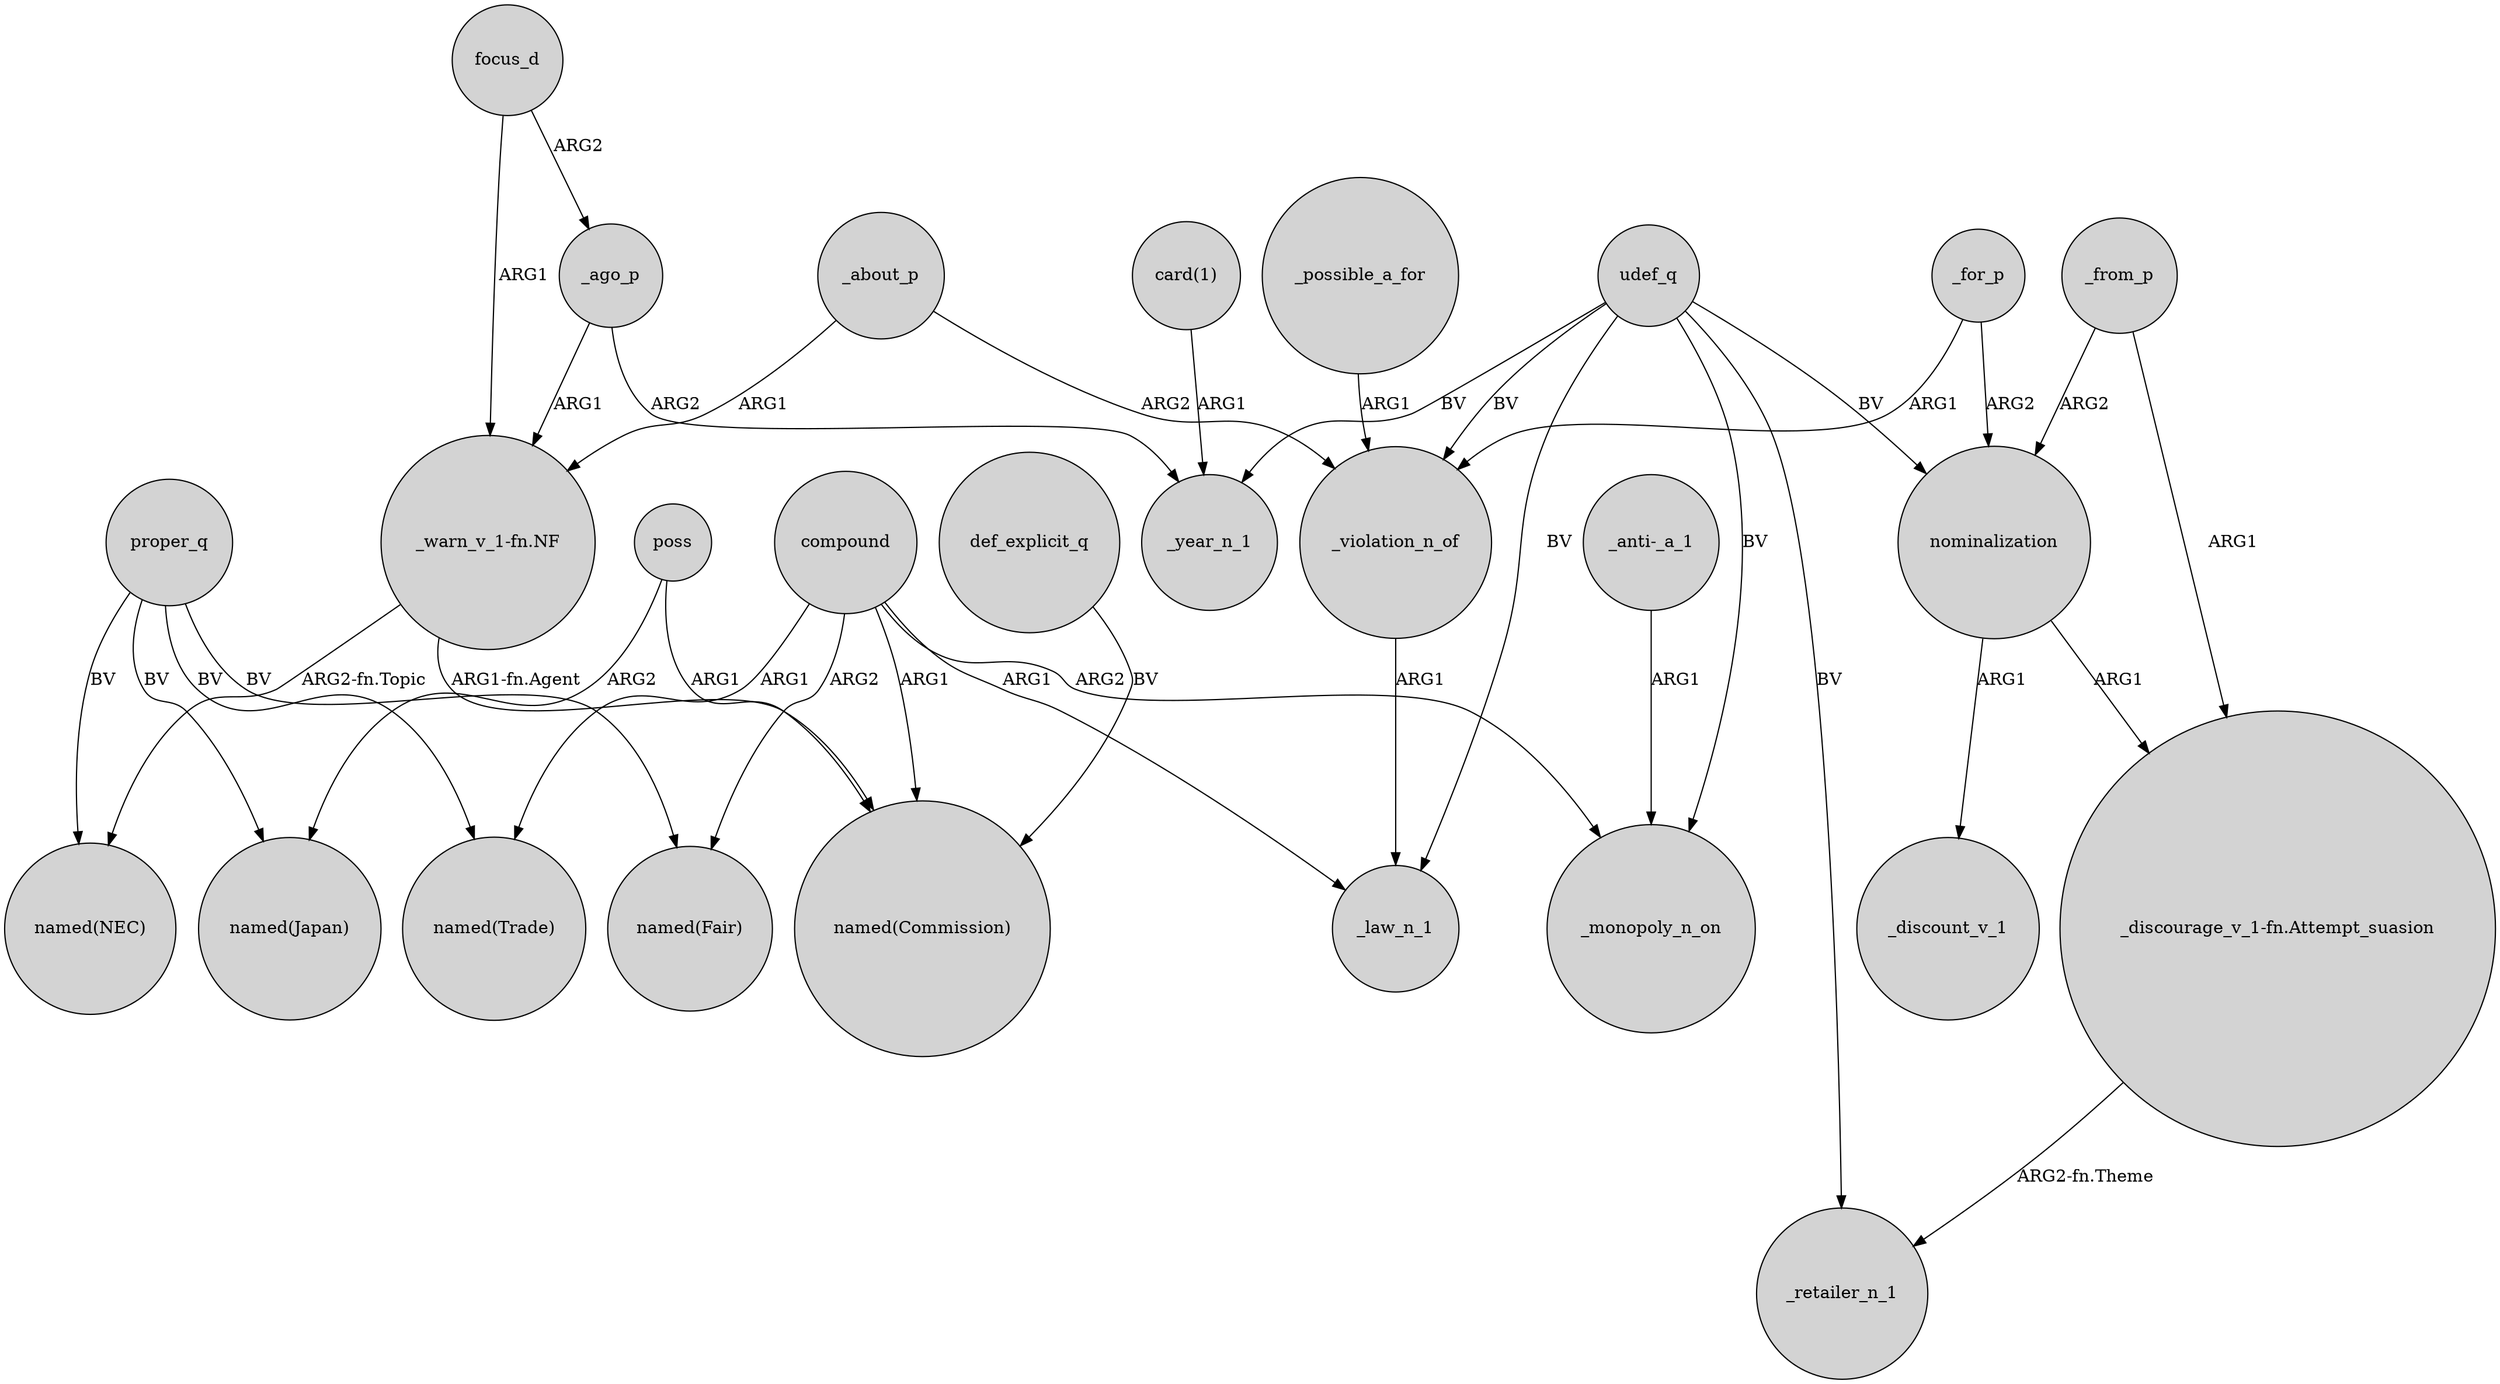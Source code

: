 digraph {
	node [shape=circle style=filled]
	proper_q -> "named(NEC)" [label=BV]
	_ago_p -> "_warn_v_1-fn.NF" [label=ARG1]
	compound -> "named(Commission)" [label=ARG1]
	_violation_n_of -> _law_n_1 [label=ARG1]
	poss -> "named(Commission)" [label=ARG1]
	_about_p -> _violation_n_of [label=ARG2]
	_from_p -> "_discourage_v_1-fn.Attempt_suasion" [label=ARG1]
	_for_p -> nominalization [label=ARG2]
	"_warn_v_1-fn.NF" -> "named(Commission)" [label="ARG1-fn.Agent"]
	"_discourage_v_1-fn.Attempt_suasion" -> _retailer_n_1 [label="ARG2-fn.Theme"]
	udef_q -> _law_n_1 [label=BV]
	proper_q -> "named(Trade)" [label=BV]
	"_anti-_a_1" -> _monopoly_n_on [label=ARG1]
	proper_q -> "named(Japan)" [label=BV]
	proper_q -> "named(Fair)" [label=BV]
	nominalization -> "_discourage_v_1-fn.Attempt_suasion" [label=ARG1]
	_for_p -> _violation_n_of [label=ARG1]
	_ago_p -> _year_n_1 [label=ARG2]
	poss -> "named(Japan)" [label=ARG2]
	compound -> "named(Fair)" [label=ARG2]
	_possible_a_for -> _violation_n_of [label=ARG1]
	def_explicit_q -> "named(Commission)" [label=BV]
	compound -> "named(Trade)" [label=ARG1]
	udef_q -> _monopoly_n_on [label=BV]
	udef_q -> nominalization [label=BV]
	udef_q -> _violation_n_of [label=BV]
	_from_p -> nominalization [label=ARG2]
	"card(1)" -> _year_n_1 [label=ARG1]
	udef_q -> _year_n_1 [label=BV]
	focus_d -> _ago_p [label=ARG2]
	udef_q -> _retailer_n_1 [label=BV]
	_about_p -> "_warn_v_1-fn.NF" [label=ARG1]
	compound -> _law_n_1 [label=ARG1]
	"_warn_v_1-fn.NF" -> "named(NEC)" [label="ARG2-fn.Topic"]
	compound -> _monopoly_n_on [label=ARG2]
	nominalization -> _discount_v_1 [label=ARG1]
	focus_d -> "_warn_v_1-fn.NF" [label=ARG1]
}
